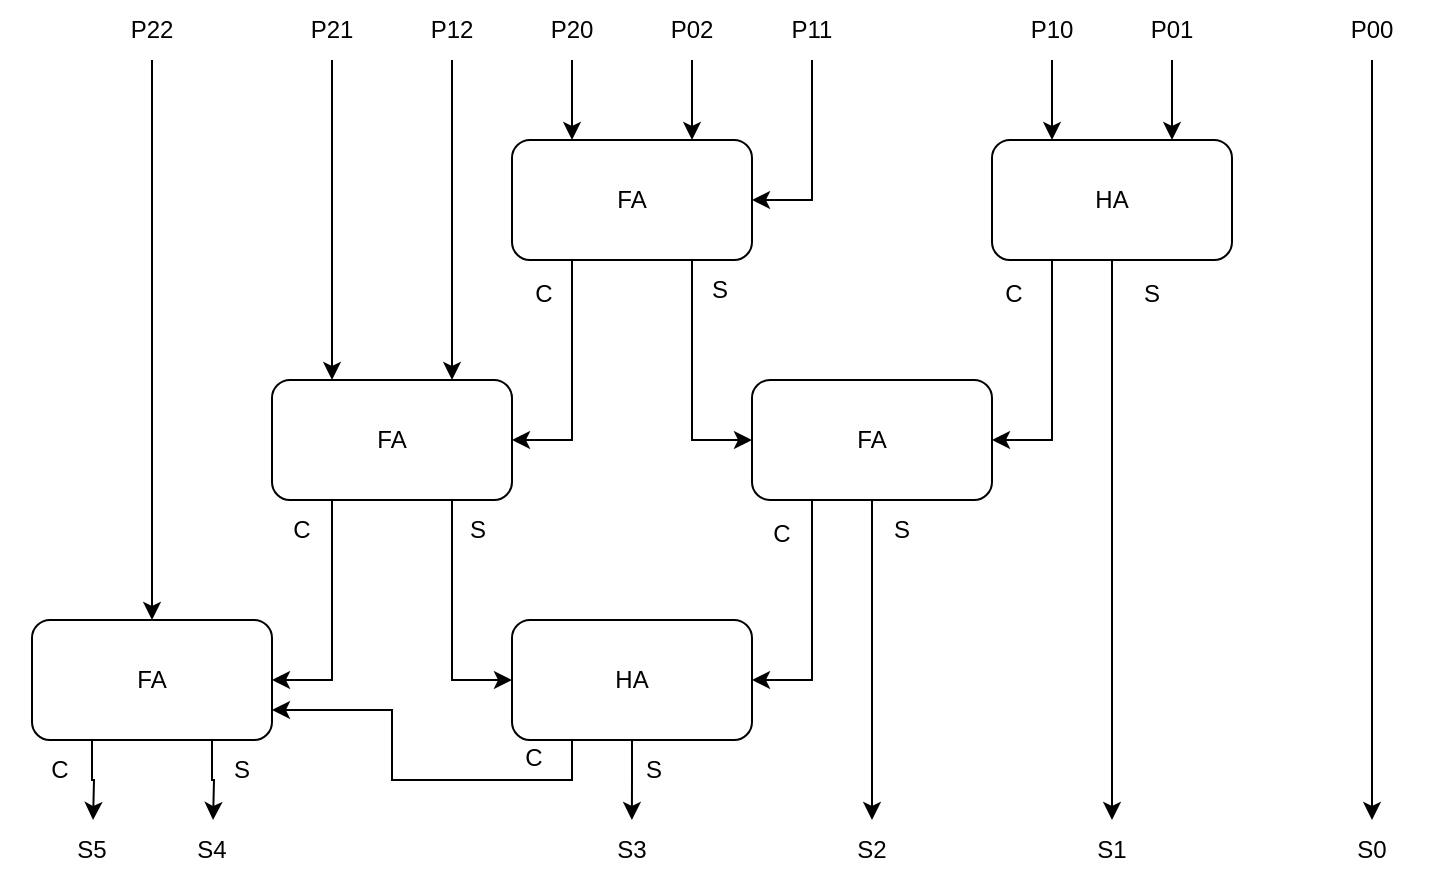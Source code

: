 <mxfile version="15.8.6" type="github">
  <diagram id="Z8SYyY4x4BYianc4lPTr" name="Page-1">
    <mxGraphModel dx="1173" dy="645" grid="0" gridSize="10" guides="1" tooltips="1" connect="1" arrows="1" fold="1" page="1" pageScale="1" pageWidth="3300" pageHeight="4681" math="0" shadow="0">
      <root>
        <mxCell id="0" />
        <mxCell id="1" parent="0" />
        <mxCell id="N7etDkgQzKaYklKt86CQ-10" style="edgeStyle=orthogonalEdgeStyle;rounded=0;orthogonalLoop=1;jettySize=auto;html=1;exitX=0.25;exitY=1;exitDx=0;exitDy=0;entryX=1;entryY=0.5;entryDx=0;entryDy=0;" edge="1" parent="1" source="N7etDkgQzKaYklKt86CQ-1" target="N7etDkgQzKaYklKt86CQ-2">
          <mxGeometry relative="1" as="geometry" />
        </mxCell>
        <mxCell id="N7etDkgQzKaYklKt86CQ-45" style="edgeStyle=orthogonalEdgeStyle;rounded=0;orthogonalLoop=1;jettySize=auto;html=1;exitX=0.5;exitY=1;exitDx=0;exitDy=0;" edge="1" parent="1" source="N7etDkgQzKaYklKt86CQ-1">
          <mxGeometry relative="1" as="geometry">
            <mxPoint x="640" y="480" as="targetPoint" />
          </mxGeometry>
        </mxCell>
        <mxCell id="N7etDkgQzKaYklKt86CQ-1" value="HA" style="rounded=1;whiteSpace=wrap;html=1;" vertex="1" parent="1">
          <mxGeometry x="580" y="140" width="120" height="60" as="geometry" />
        </mxCell>
        <mxCell id="N7etDkgQzKaYklKt86CQ-11" style="edgeStyle=orthogonalEdgeStyle;rounded=0;orthogonalLoop=1;jettySize=auto;html=1;exitX=0.25;exitY=1;exitDx=0;exitDy=0;entryX=1;entryY=0.5;entryDx=0;entryDy=0;" edge="1" parent="1" source="N7etDkgQzKaYklKt86CQ-2" target="N7etDkgQzKaYklKt86CQ-5">
          <mxGeometry relative="1" as="geometry" />
        </mxCell>
        <mxCell id="N7etDkgQzKaYklKt86CQ-46" style="edgeStyle=orthogonalEdgeStyle;rounded=0;orthogonalLoop=1;jettySize=auto;html=1;exitX=0.5;exitY=1;exitDx=0;exitDy=0;" edge="1" parent="1" source="N7etDkgQzKaYklKt86CQ-2">
          <mxGeometry relative="1" as="geometry">
            <mxPoint x="520" y="480" as="targetPoint" />
          </mxGeometry>
        </mxCell>
        <mxCell id="N7etDkgQzKaYklKt86CQ-2" value="FA" style="rounded=1;whiteSpace=wrap;html=1;" vertex="1" parent="1">
          <mxGeometry x="460" y="260" width="120" height="60" as="geometry" />
        </mxCell>
        <mxCell id="N7etDkgQzKaYklKt86CQ-8" style="edgeStyle=orthogonalEdgeStyle;rounded=0;orthogonalLoop=1;jettySize=auto;html=1;exitX=0.25;exitY=1;exitDx=0;exitDy=0;entryX=1;entryY=0.5;entryDx=0;entryDy=0;" edge="1" parent="1" source="N7etDkgQzKaYklKt86CQ-3" target="N7etDkgQzKaYklKt86CQ-4">
          <mxGeometry relative="1" as="geometry" />
        </mxCell>
        <mxCell id="N7etDkgQzKaYklKt86CQ-9" style="edgeStyle=orthogonalEdgeStyle;rounded=0;orthogonalLoop=1;jettySize=auto;html=1;exitX=0.75;exitY=1;exitDx=0;exitDy=0;entryX=0;entryY=0.5;entryDx=0;entryDy=0;" edge="1" parent="1" source="N7etDkgQzKaYklKt86CQ-3" target="N7etDkgQzKaYklKt86CQ-2">
          <mxGeometry relative="1" as="geometry" />
        </mxCell>
        <mxCell id="N7etDkgQzKaYklKt86CQ-3" value="FA" style="rounded=1;whiteSpace=wrap;html=1;" vertex="1" parent="1">
          <mxGeometry x="340" y="140" width="120" height="60" as="geometry" />
        </mxCell>
        <mxCell id="N7etDkgQzKaYklKt86CQ-12" style="edgeStyle=orthogonalEdgeStyle;rounded=0;orthogonalLoop=1;jettySize=auto;html=1;exitX=0.75;exitY=1;exitDx=0;exitDy=0;entryX=0;entryY=0.5;entryDx=0;entryDy=0;" edge="1" parent="1" source="N7etDkgQzKaYklKt86CQ-4" target="N7etDkgQzKaYklKt86CQ-5">
          <mxGeometry relative="1" as="geometry" />
        </mxCell>
        <mxCell id="N7etDkgQzKaYklKt86CQ-13" style="edgeStyle=orthogonalEdgeStyle;rounded=0;orthogonalLoop=1;jettySize=auto;html=1;exitX=0.25;exitY=1;exitDx=0;exitDy=0;entryX=1;entryY=0.5;entryDx=0;entryDy=0;" edge="1" parent="1" source="N7etDkgQzKaYklKt86CQ-4" target="N7etDkgQzKaYklKt86CQ-7">
          <mxGeometry relative="1" as="geometry" />
        </mxCell>
        <mxCell id="N7etDkgQzKaYklKt86CQ-4" value="FA" style="rounded=1;whiteSpace=wrap;html=1;" vertex="1" parent="1">
          <mxGeometry x="220" y="260" width="120" height="60" as="geometry" />
        </mxCell>
        <mxCell id="N7etDkgQzKaYklKt86CQ-49" style="edgeStyle=orthogonalEdgeStyle;rounded=0;orthogonalLoop=1;jettySize=auto;html=1;exitX=0.25;exitY=1;exitDx=0;exitDy=0;entryX=1;entryY=0.75;entryDx=0;entryDy=0;" edge="1" parent="1" source="N7etDkgQzKaYklKt86CQ-5" target="N7etDkgQzKaYklKt86CQ-7">
          <mxGeometry relative="1" as="geometry" />
        </mxCell>
        <mxCell id="N7etDkgQzKaYklKt86CQ-50" style="edgeStyle=orthogonalEdgeStyle;rounded=0;orthogonalLoop=1;jettySize=auto;html=1;exitX=0.5;exitY=1;exitDx=0;exitDy=0;" edge="1" parent="1" source="N7etDkgQzKaYklKt86CQ-5">
          <mxGeometry relative="1" as="geometry">
            <mxPoint x="399.941" y="480" as="targetPoint" />
          </mxGeometry>
        </mxCell>
        <mxCell id="N7etDkgQzKaYklKt86CQ-5" value="HA" style="rounded=1;whiteSpace=wrap;html=1;" vertex="1" parent="1">
          <mxGeometry x="340" y="380" width="120" height="60" as="geometry" />
        </mxCell>
        <mxCell id="N7etDkgQzKaYklKt86CQ-51" style="edgeStyle=orthogonalEdgeStyle;rounded=0;orthogonalLoop=1;jettySize=auto;html=1;exitX=0.75;exitY=1;exitDx=0;exitDy=0;" edge="1" parent="1" source="N7etDkgQzKaYklKt86CQ-7">
          <mxGeometry relative="1" as="geometry">
            <mxPoint x="190.529" y="480" as="targetPoint" />
          </mxGeometry>
        </mxCell>
        <mxCell id="N7etDkgQzKaYklKt86CQ-52" style="edgeStyle=orthogonalEdgeStyle;rounded=0;orthogonalLoop=1;jettySize=auto;html=1;exitX=0.25;exitY=1;exitDx=0;exitDy=0;" edge="1" parent="1" source="N7etDkgQzKaYklKt86CQ-7">
          <mxGeometry relative="1" as="geometry">
            <mxPoint x="130.529" y="480" as="targetPoint" />
          </mxGeometry>
        </mxCell>
        <mxCell id="N7etDkgQzKaYklKt86CQ-7" value="FA" style="rounded=1;whiteSpace=wrap;html=1;" vertex="1" parent="1">
          <mxGeometry x="100" y="380" width="120" height="60" as="geometry" />
        </mxCell>
        <mxCell id="N7etDkgQzKaYklKt86CQ-44" style="edgeStyle=orthogonalEdgeStyle;rounded=0;orthogonalLoop=1;jettySize=auto;html=1;exitX=0.5;exitY=1;exitDx=0;exitDy=0;" edge="1" parent="1" source="N7etDkgQzKaYklKt86CQ-14">
          <mxGeometry relative="1" as="geometry">
            <mxPoint x="770" y="480" as="targetPoint" />
          </mxGeometry>
        </mxCell>
        <mxCell id="N7etDkgQzKaYklKt86CQ-14" value="P00" style="text;html=1;strokeColor=none;fillColor=none;align=center;verticalAlign=middle;whiteSpace=wrap;rounded=0;" vertex="1" parent="1">
          <mxGeometry x="740" y="70" width="60" height="30" as="geometry" />
        </mxCell>
        <mxCell id="N7etDkgQzKaYklKt86CQ-33" style="edgeStyle=orthogonalEdgeStyle;rounded=0;orthogonalLoop=1;jettySize=auto;html=1;exitX=0.5;exitY=1;exitDx=0;exitDy=0;entryX=0.75;entryY=0;entryDx=0;entryDy=0;" edge="1" parent="1" source="N7etDkgQzKaYklKt86CQ-15" target="N7etDkgQzKaYklKt86CQ-1">
          <mxGeometry relative="1" as="geometry" />
        </mxCell>
        <mxCell id="N7etDkgQzKaYklKt86CQ-15" value="P01&lt;br&gt;" style="text;html=1;strokeColor=none;fillColor=none;align=center;verticalAlign=middle;whiteSpace=wrap;rounded=0;" vertex="1" parent="1">
          <mxGeometry x="640" y="70" width="60" height="30" as="geometry" />
        </mxCell>
        <mxCell id="N7etDkgQzKaYklKt86CQ-35" style="edgeStyle=orthogonalEdgeStyle;rounded=0;orthogonalLoop=1;jettySize=auto;html=1;exitX=0.5;exitY=1;exitDx=0;exitDy=0;entryX=0.25;entryY=0;entryDx=0;entryDy=0;" edge="1" parent="1" source="N7etDkgQzKaYklKt86CQ-25" target="N7etDkgQzKaYklKt86CQ-1">
          <mxGeometry relative="1" as="geometry">
            <mxPoint x="624" y="130" as="targetPoint" />
          </mxGeometry>
        </mxCell>
        <mxCell id="N7etDkgQzKaYklKt86CQ-25" value="P10&lt;br&gt;" style="text;html=1;strokeColor=none;fillColor=none;align=center;verticalAlign=middle;whiteSpace=wrap;rounded=0;" vertex="1" parent="1">
          <mxGeometry x="580" y="70" width="60" height="30" as="geometry" />
        </mxCell>
        <mxCell id="N7etDkgQzKaYklKt86CQ-37" style="edgeStyle=orthogonalEdgeStyle;rounded=0;orthogonalLoop=1;jettySize=auto;html=1;exitX=0.5;exitY=1;exitDx=0;exitDy=0;entryX=0.25;entryY=0;entryDx=0;entryDy=0;" edge="1" parent="1" source="N7etDkgQzKaYklKt86CQ-26" target="N7etDkgQzKaYklKt86CQ-3">
          <mxGeometry relative="1" as="geometry" />
        </mxCell>
        <mxCell id="N7etDkgQzKaYklKt86CQ-26" value="P20&lt;br&gt;" style="text;html=1;strokeColor=none;fillColor=none;align=center;verticalAlign=middle;whiteSpace=wrap;rounded=0;" vertex="1" parent="1">
          <mxGeometry x="340" y="70" width="60" height="30" as="geometry" />
        </mxCell>
        <mxCell id="N7etDkgQzKaYklKt86CQ-36" style="edgeStyle=orthogonalEdgeStyle;rounded=0;orthogonalLoop=1;jettySize=auto;html=1;exitX=0.5;exitY=1;exitDx=0;exitDy=0;entryX=0.75;entryY=0;entryDx=0;entryDy=0;" edge="1" parent="1" source="N7etDkgQzKaYklKt86CQ-27" target="N7etDkgQzKaYklKt86CQ-3">
          <mxGeometry relative="1" as="geometry" />
        </mxCell>
        <mxCell id="N7etDkgQzKaYklKt86CQ-27" value="P02" style="text;html=1;strokeColor=none;fillColor=none;align=center;verticalAlign=middle;whiteSpace=wrap;rounded=0;" vertex="1" parent="1">
          <mxGeometry x="400" y="70" width="60" height="30" as="geometry" />
        </mxCell>
        <mxCell id="N7etDkgQzKaYklKt86CQ-42" style="edgeStyle=orthogonalEdgeStyle;rounded=0;orthogonalLoop=1;jettySize=auto;html=1;exitX=0.5;exitY=1;exitDx=0;exitDy=0;entryX=1;entryY=0.5;entryDx=0;entryDy=0;" edge="1" parent="1" source="N7etDkgQzKaYklKt86CQ-28" target="N7etDkgQzKaYklKt86CQ-3">
          <mxGeometry relative="1" as="geometry" />
        </mxCell>
        <mxCell id="N7etDkgQzKaYklKt86CQ-28" value="P11" style="text;html=1;strokeColor=none;fillColor=none;align=center;verticalAlign=middle;whiteSpace=wrap;rounded=0;" vertex="1" parent="1">
          <mxGeometry x="460" y="70" width="60" height="30" as="geometry" />
        </mxCell>
        <mxCell id="N7etDkgQzKaYklKt86CQ-40" style="edgeStyle=orthogonalEdgeStyle;rounded=0;orthogonalLoop=1;jettySize=auto;html=1;exitX=0.5;exitY=1;exitDx=0;exitDy=0;entryX=0.75;entryY=0;entryDx=0;entryDy=0;" edge="1" parent="1" source="N7etDkgQzKaYklKt86CQ-29" target="N7etDkgQzKaYklKt86CQ-4">
          <mxGeometry relative="1" as="geometry" />
        </mxCell>
        <mxCell id="N7etDkgQzKaYklKt86CQ-29" value="P12" style="text;html=1;strokeColor=none;fillColor=none;align=center;verticalAlign=middle;whiteSpace=wrap;rounded=0;" vertex="1" parent="1">
          <mxGeometry x="280" y="70" width="60" height="30" as="geometry" />
        </mxCell>
        <mxCell id="N7etDkgQzKaYklKt86CQ-41" style="edgeStyle=orthogonalEdgeStyle;rounded=0;orthogonalLoop=1;jettySize=auto;html=1;exitX=0.5;exitY=1;exitDx=0;exitDy=0;entryX=0.25;entryY=0;entryDx=0;entryDy=0;" edge="1" parent="1" source="N7etDkgQzKaYklKt86CQ-30" target="N7etDkgQzKaYklKt86CQ-4">
          <mxGeometry relative="1" as="geometry" />
        </mxCell>
        <mxCell id="N7etDkgQzKaYklKt86CQ-30" value="P21" style="text;html=1;strokeColor=none;fillColor=none;align=center;verticalAlign=middle;whiteSpace=wrap;rounded=0;" vertex="1" parent="1">
          <mxGeometry x="220" y="70" width="60" height="30" as="geometry" />
        </mxCell>
        <mxCell id="N7etDkgQzKaYklKt86CQ-43" style="edgeStyle=orthogonalEdgeStyle;rounded=0;orthogonalLoop=1;jettySize=auto;html=1;exitX=0.5;exitY=1;exitDx=0;exitDy=0;entryX=0.5;entryY=0;entryDx=0;entryDy=0;" edge="1" parent="1" source="N7etDkgQzKaYklKt86CQ-31" target="N7etDkgQzKaYklKt86CQ-7">
          <mxGeometry relative="1" as="geometry" />
        </mxCell>
        <mxCell id="N7etDkgQzKaYklKt86CQ-31" value="P22" style="text;html=1;strokeColor=none;fillColor=none;align=center;verticalAlign=middle;whiteSpace=wrap;rounded=0;" vertex="1" parent="1">
          <mxGeometry x="130" y="70" width="60" height="30" as="geometry" />
        </mxCell>
        <mxCell id="N7etDkgQzKaYklKt86CQ-53" value="S0" style="text;html=1;strokeColor=none;fillColor=none;align=center;verticalAlign=middle;whiteSpace=wrap;rounded=0;" vertex="1" parent="1">
          <mxGeometry x="740" y="480" width="60" height="30" as="geometry" />
        </mxCell>
        <mxCell id="N7etDkgQzKaYklKt86CQ-54" value="S1" style="text;html=1;strokeColor=none;fillColor=none;align=center;verticalAlign=middle;whiteSpace=wrap;rounded=0;" vertex="1" parent="1">
          <mxGeometry x="610" y="480" width="60" height="30" as="geometry" />
        </mxCell>
        <mxCell id="N7etDkgQzKaYklKt86CQ-55" value="S2" style="text;html=1;strokeColor=none;fillColor=none;align=center;verticalAlign=middle;whiteSpace=wrap;rounded=0;" vertex="1" parent="1">
          <mxGeometry x="490" y="480" width="60" height="30" as="geometry" />
        </mxCell>
        <mxCell id="N7etDkgQzKaYklKt86CQ-56" value="S3" style="text;html=1;strokeColor=none;fillColor=none;align=center;verticalAlign=middle;whiteSpace=wrap;rounded=0;" vertex="1" parent="1">
          <mxGeometry x="370" y="480" width="60" height="30" as="geometry" />
        </mxCell>
        <mxCell id="N7etDkgQzKaYklKt86CQ-57" value="S4" style="text;html=1;strokeColor=none;fillColor=none;align=center;verticalAlign=middle;whiteSpace=wrap;rounded=0;" vertex="1" parent="1">
          <mxGeometry x="160" y="480" width="60" height="30" as="geometry" />
        </mxCell>
        <mxCell id="N7etDkgQzKaYklKt86CQ-58" value="S5" style="text;html=1;strokeColor=none;fillColor=none;align=center;verticalAlign=middle;whiteSpace=wrap;rounded=0;" vertex="1" parent="1">
          <mxGeometry x="100" y="480" width="60" height="30" as="geometry" />
        </mxCell>
        <mxCell id="N7etDkgQzKaYklKt86CQ-60" value="S" style="text;html=1;strokeColor=none;fillColor=none;align=center;verticalAlign=middle;whiteSpace=wrap;rounded=0;" vertex="1" parent="1">
          <mxGeometry x="630" y="202" width="60" height="30" as="geometry" />
        </mxCell>
        <mxCell id="N7etDkgQzKaYklKt86CQ-61" value="C" style="text;html=1;strokeColor=none;fillColor=none;align=center;verticalAlign=middle;whiteSpace=wrap;rounded=0;" vertex="1" parent="1">
          <mxGeometry x="561" y="202" width="60" height="30" as="geometry" />
        </mxCell>
        <mxCell id="N7etDkgQzKaYklKt86CQ-62" value="S" style="text;html=1;strokeColor=none;fillColor=none;align=center;verticalAlign=middle;whiteSpace=wrap;rounded=0;" vertex="1" parent="1">
          <mxGeometry x="505" y="320" width="60" height="30" as="geometry" />
        </mxCell>
        <mxCell id="N7etDkgQzKaYklKt86CQ-63" value="S" style="text;html=1;strokeColor=none;fillColor=none;align=center;verticalAlign=middle;whiteSpace=wrap;rounded=0;" vertex="1" parent="1">
          <mxGeometry x="293" y="320" width="60" height="30" as="geometry" />
        </mxCell>
        <mxCell id="N7etDkgQzKaYklKt86CQ-64" value="S" style="text;html=1;strokeColor=none;fillColor=none;align=center;verticalAlign=middle;whiteSpace=wrap;rounded=0;" vertex="1" parent="1">
          <mxGeometry x="175" y="440" width="60" height="30" as="geometry" />
        </mxCell>
        <mxCell id="N7etDkgQzKaYklKt86CQ-65" value="S" style="text;html=1;strokeColor=none;fillColor=none;align=center;verticalAlign=middle;whiteSpace=wrap;rounded=0;" vertex="1" parent="1">
          <mxGeometry x="414" y="200" width="60" height="30" as="geometry" />
        </mxCell>
        <mxCell id="N7etDkgQzKaYklKt86CQ-66" value="C" style="text;html=1;strokeColor=none;fillColor=none;align=center;verticalAlign=middle;whiteSpace=wrap;rounded=0;" vertex="1" parent="1">
          <mxGeometry x="445" y="322" width="60" height="30" as="geometry" />
        </mxCell>
        <mxCell id="N7etDkgQzKaYklKt86CQ-67" value="C" style="text;html=1;strokeColor=none;fillColor=none;align=center;verticalAlign=middle;whiteSpace=wrap;rounded=0;" vertex="1" parent="1">
          <mxGeometry x="326" y="202" width="60" height="30" as="geometry" />
        </mxCell>
        <mxCell id="N7etDkgQzKaYklKt86CQ-68" value="C" style="text;html=1;strokeColor=none;fillColor=none;align=center;verticalAlign=middle;whiteSpace=wrap;rounded=0;" vertex="1" parent="1">
          <mxGeometry x="205" y="320" width="60" height="30" as="geometry" />
        </mxCell>
        <mxCell id="N7etDkgQzKaYklKt86CQ-69" value="C" style="text;html=1;strokeColor=none;fillColor=none;align=center;verticalAlign=middle;whiteSpace=wrap;rounded=0;" vertex="1" parent="1">
          <mxGeometry x="84" y="440" width="60" height="30" as="geometry" />
        </mxCell>
        <mxCell id="N7etDkgQzKaYklKt86CQ-70" value="C" style="text;html=1;strokeColor=none;fillColor=none;align=center;verticalAlign=middle;whiteSpace=wrap;rounded=0;" vertex="1" parent="1">
          <mxGeometry x="321" y="434" width="60" height="30" as="geometry" />
        </mxCell>
        <mxCell id="N7etDkgQzKaYklKt86CQ-71" value="S" style="text;html=1;strokeColor=none;fillColor=none;align=center;verticalAlign=middle;whiteSpace=wrap;rounded=0;" vertex="1" parent="1">
          <mxGeometry x="381" y="440" width="60" height="30" as="geometry" />
        </mxCell>
      </root>
    </mxGraphModel>
  </diagram>
</mxfile>
